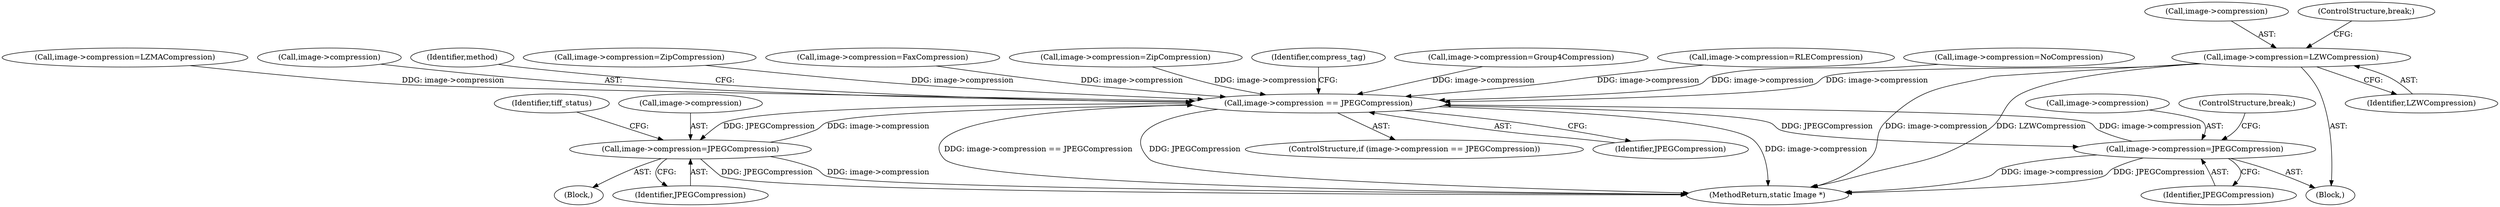 digraph "0_ImageMagick_c073a7712d82476b5fbee74856c46b88af9c3175@pointer" {
"1001086" [label="(Call,image->compression=LZWCompression)"];
"1001646" [label="(Call,image->compression == JPEGCompression)"];
"1001025" [label="(Call,image->compression=JPEGCompression)"];
"1001072" [label="(Call,image->compression=JPEGCompression)"];
"1001100" [label="(Call,image->compression=ZipCompression)"];
"1001087" [label="(Call,image->compression)"];
"1001646" [label="(Call,image->compression == JPEGCompression)"];
"1001661" [label="(Identifier,compress_tag)"];
"1001017" [label="(Call,image->compression=Group4Compression)"];
"1001107" [label="(Call,image->compression=RLECompression)"];
"1001025" [label="(Call,image->compression=JPEGCompression)"];
"1001091" [label="(ControlStructure,break;)"];
"1001003" [label="(Call,image->compression=NoCompression)"];
"1003407" [label="(MethodReturn,static Image *)"];
"1001079" [label="(Call,image->compression=LZMACompression)"];
"1001077" [label="(ControlStructure,break;)"];
"1001026" [label="(Call,image->compression)"];
"1001024" [label="(Block,)"];
"1001076" [label="(Identifier,JPEGCompression)"];
"1001073" [label="(Call,image->compression)"];
"1001645" [label="(ControlStructure,if (image->compression == JPEGCompression))"];
"1001647" [label="(Call,image->compression)"];
"1001086" [label="(Call,image->compression=LZWCompression)"];
"1001072" [label="(Call,image->compression=JPEGCompression)"];
"1001036" [label="(Identifier,tiff_status)"];
"1001650" [label="(Identifier,JPEGCompression)"];
"1001029" [label="(Identifier,JPEGCompression)"];
"1001001" [label="(Block,)"];
"1001652" [label="(Identifier,method)"];
"1001093" [label="(Call,image->compression=ZipCompression)"];
"1001010" [label="(Call,image->compression=FaxCompression)"];
"1001090" [label="(Identifier,LZWCompression)"];
"1001086" -> "1001001"  [label="AST: "];
"1001086" -> "1001090"  [label="CFG: "];
"1001087" -> "1001086"  [label="AST: "];
"1001090" -> "1001086"  [label="AST: "];
"1001091" -> "1001086"  [label="CFG: "];
"1001086" -> "1003407"  [label="DDG: image->compression"];
"1001086" -> "1003407"  [label="DDG: LZWCompression"];
"1001086" -> "1001646"  [label="DDG: image->compression"];
"1001646" -> "1001645"  [label="AST: "];
"1001646" -> "1001650"  [label="CFG: "];
"1001647" -> "1001646"  [label="AST: "];
"1001650" -> "1001646"  [label="AST: "];
"1001652" -> "1001646"  [label="CFG: "];
"1001661" -> "1001646"  [label="CFG: "];
"1001646" -> "1003407"  [label="DDG: image->compression == JPEGCompression"];
"1001646" -> "1003407"  [label="DDG: JPEGCompression"];
"1001646" -> "1003407"  [label="DDG: image->compression"];
"1001646" -> "1001025"  [label="DDG: JPEGCompression"];
"1001646" -> "1001072"  [label="DDG: JPEGCompression"];
"1001025" -> "1001646"  [label="DDG: image->compression"];
"1001107" -> "1001646"  [label="DDG: image->compression"];
"1001017" -> "1001646"  [label="DDG: image->compression"];
"1001093" -> "1001646"  [label="DDG: image->compression"];
"1001100" -> "1001646"  [label="DDG: image->compression"];
"1001010" -> "1001646"  [label="DDG: image->compression"];
"1001079" -> "1001646"  [label="DDG: image->compression"];
"1001003" -> "1001646"  [label="DDG: image->compression"];
"1001072" -> "1001646"  [label="DDG: image->compression"];
"1001025" -> "1001024"  [label="AST: "];
"1001025" -> "1001029"  [label="CFG: "];
"1001026" -> "1001025"  [label="AST: "];
"1001029" -> "1001025"  [label="AST: "];
"1001036" -> "1001025"  [label="CFG: "];
"1001025" -> "1003407"  [label="DDG: image->compression"];
"1001025" -> "1003407"  [label="DDG: JPEGCompression"];
"1001072" -> "1001001"  [label="AST: "];
"1001072" -> "1001076"  [label="CFG: "];
"1001073" -> "1001072"  [label="AST: "];
"1001076" -> "1001072"  [label="AST: "];
"1001077" -> "1001072"  [label="CFG: "];
"1001072" -> "1003407"  [label="DDG: image->compression"];
"1001072" -> "1003407"  [label="DDG: JPEGCompression"];
}
